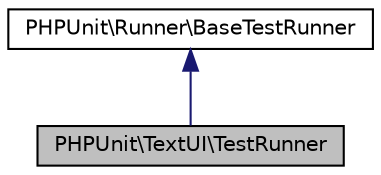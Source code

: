 digraph "PHPUnit\TextUI\TestRunner"
{
  edge [fontname="Helvetica",fontsize="10",labelfontname="Helvetica",labelfontsize="10"];
  node [fontname="Helvetica",fontsize="10",shape=record];
  Node0 [label="PHPUnit\\TextUI\\TestRunner",height=0.2,width=0.4,color="black", fillcolor="grey75", style="filled", fontcolor="black"];
  Node1 -> Node0 [dir="back",color="midnightblue",fontsize="10",style="solid",fontname="Helvetica"];
  Node1 [label="PHPUnit\\Runner\\BaseTestRunner",height=0.2,width=0.4,color="black", fillcolor="white", style="filled",URL="$classPHPUnit_1_1Runner_1_1BaseTestRunner.html"];
}
